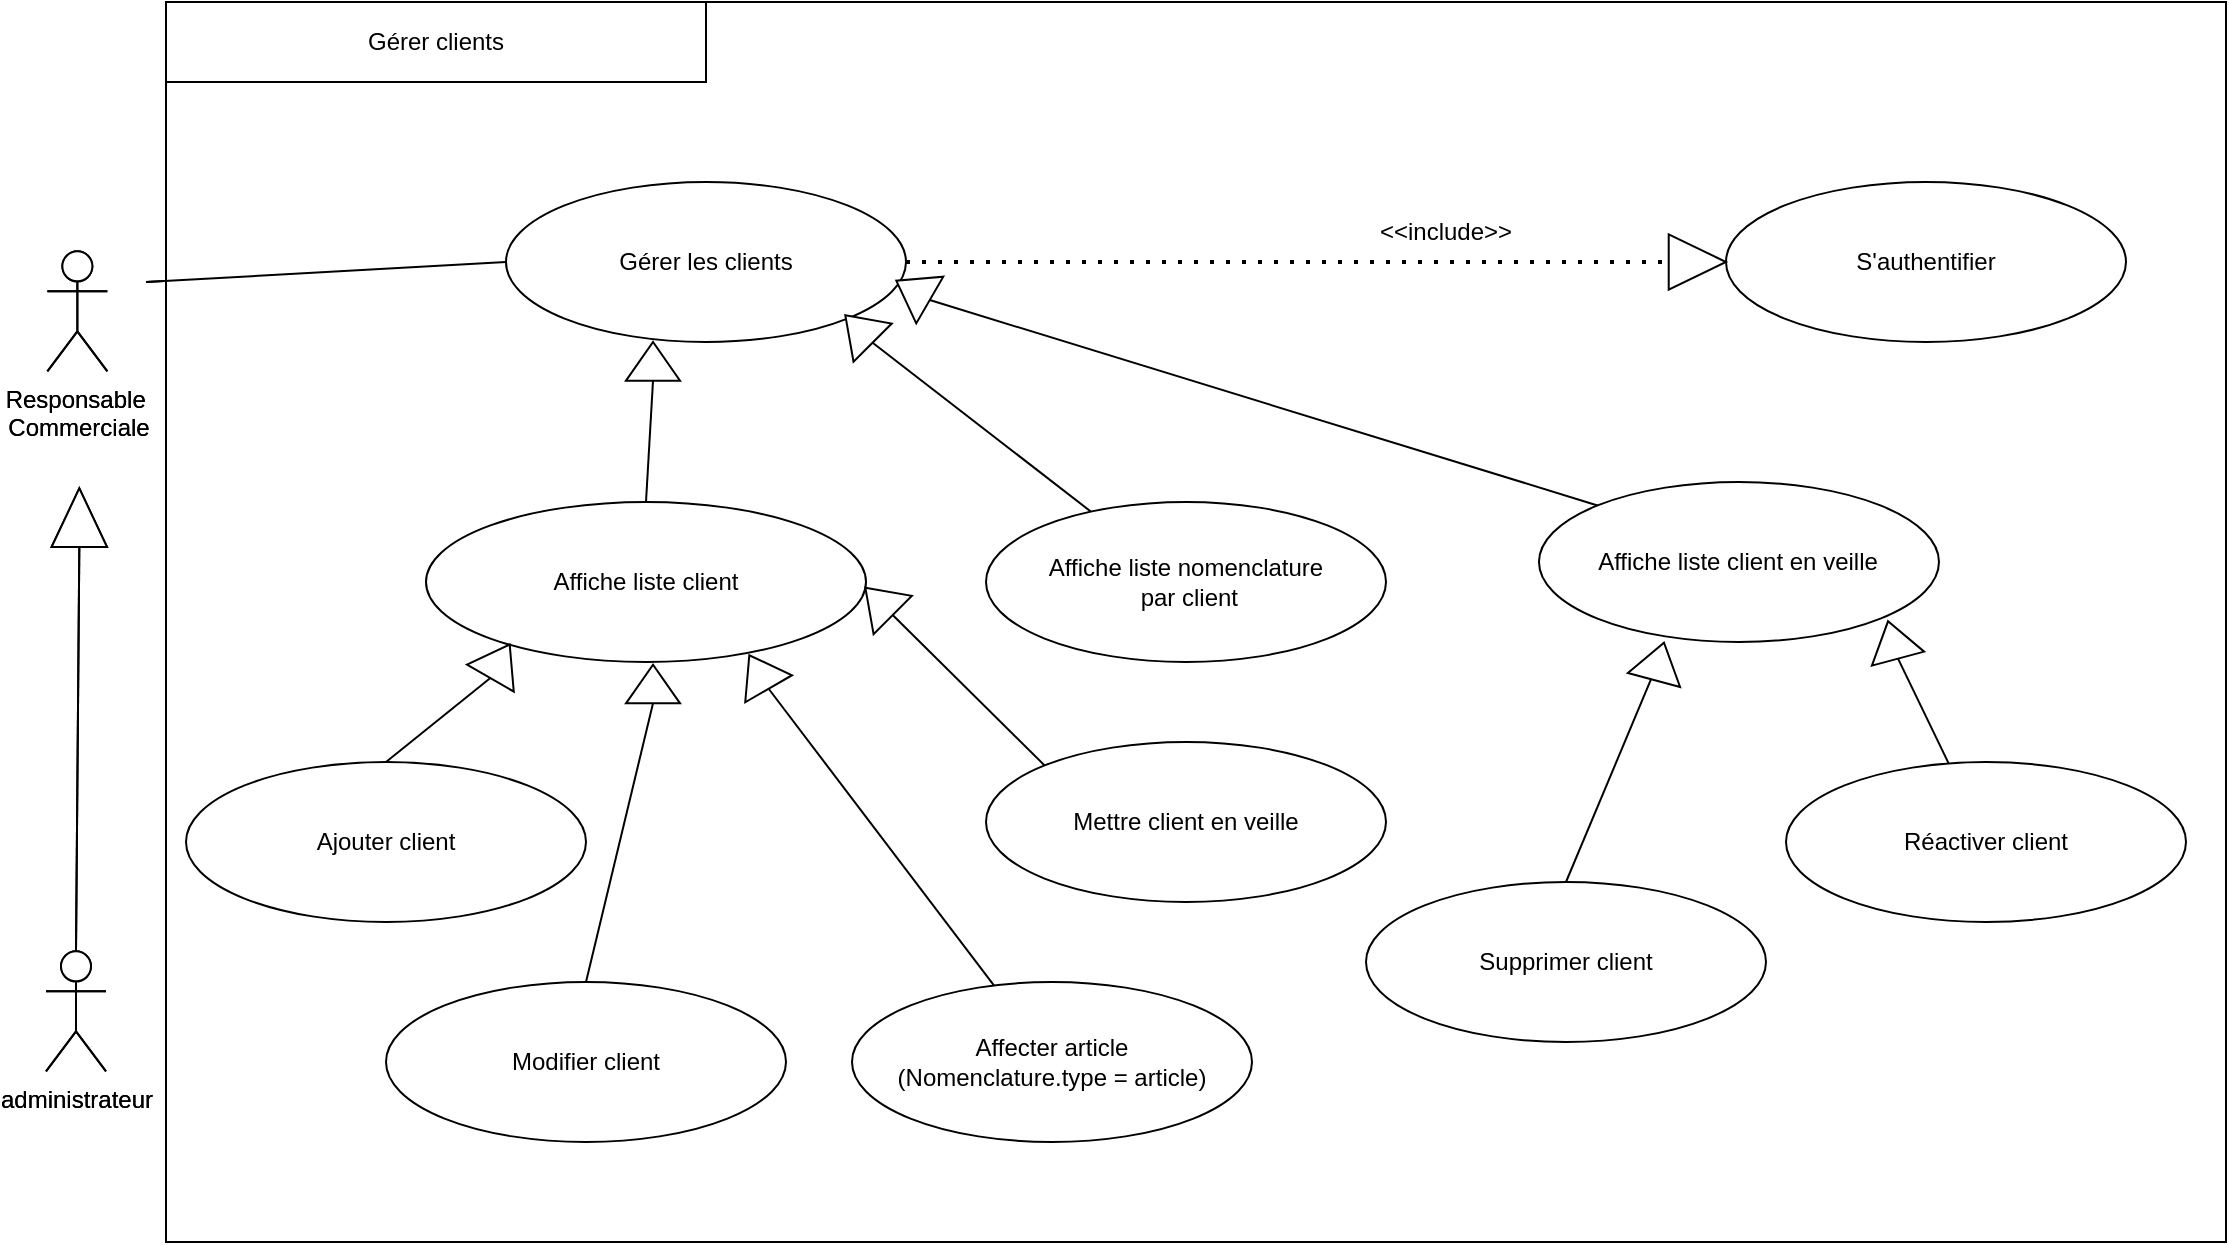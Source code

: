 <mxfile version="21.3.6" type="gitlab">
  <diagram name="Page-1" id="1Jm4oJgx9eYc-Yt_YUTq">
    <mxGraphModel dx="2446" dy="788" grid="1" gridSize="10" guides="1" tooltips="1" connect="1" arrows="1" fold="1" page="1" pageScale="1" pageWidth="827" pageHeight="1169" math="0" shadow="0">
      <root>
        <mxCell id="0" />
        <mxCell id="1" parent="0" />
        <mxCell id="olYB9TG9YDRG8_5HBAq5-1" value="" style="rounded=0;whiteSpace=wrap;html=1;" vertex="1" parent="1">
          <mxGeometry x="-370" y="340" width="820" height="620" as="geometry" />
        </mxCell>
        <mxCell id="olYB9TG9YDRG8_5HBAq5-2" value="Responsable&amp;nbsp;&lt;br&gt;Commerciale" style="shape=umlActor;verticalLabelPosition=bottom;verticalAlign=top;html=1;outlineConnect=0;" vertex="1" parent="1">
          <mxGeometry x="-429.32" y="464.66" width="30" height="60" as="geometry" />
        </mxCell>
        <mxCell id="olYB9TG9YDRG8_5HBAq5-3" value="administrateur" style="shape=umlActor;verticalLabelPosition=bottom;verticalAlign=top;html=1;outlineConnect=0;" vertex="1" parent="1">
          <mxGeometry x="-430" y="814.66" width="30" height="60" as="geometry" />
        </mxCell>
        <mxCell id="olYB9TG9YDRG8_5HBAq5-4" value="Gérer les commandes" style="ellipse;whiteSpace=wrap;html=1;" vertex="1" parent="1">
          <mxGeometry x="-200" y="430" width="200" height="80" as="geometry" />
        </mxCell>
        <mxCell id="olYB9TG9YDRG8_5HBAq5-5" value="" style="endArrow=none;html=1;rounded=0;entryX=0;entryY=0.5;entryDx=0;entryDy=0;" edge="1" parent="1" target="olYB9TG9YDRG8_5HBAq5-4">
          <mxGeometry width="50" height="50" relative="1" as="geometry">
            <mxPoint x="-380" y="480" as="sourcePoint" />
            <mxPoint x="240" y="770" as="targetPoint" />
          </mxGeometry>
        </mxCell>
        <mxCell id="olYB9TG9YDRG8_5HBAq5-6" value="S&#39;authentifier" style="ellipse;whiteSpace=wrap;html=1;" vertex="1" parent="1">
          <mxGeometry x="190" y="433.17" width="200" height="80" as="geometry" />
        </mxCell>
        <mxCell id="olYB9TG9YDRG8_5HBAq5-7" value="Affiche liste commande" style="ellipse;whiteSpace=wrap;html=1;" vertex="1" parent="1">
          <mxGeometry x="-240" y="590.0" width="220" height="80" as="geometry" />
        </mxCell>
        <mxCell id="olYB9TG9YDRG8_5HBAq5-8" value="" style="endArrow=none;html=1;rounded=0;exitX=0.5;exitY=0;exitDx=0;exitDy=0;entryX=0;entryY=0.5;entryDx=0;entryDy=0;" edge="1" parent="1" source="olYB9TG9YDRG8_5HBAq5-7" target="olYB9TG9YDRG8_5HBAq5-16">
          <mxGeometry width="50" height="50" relative="1" as="geometry">
            <mxPoint x="50" y="720" as="sourcePoint" />
            <mxPoint x="-183.378" y="545.51" as="targetPoint" />
          </mxGeometry>
        </mxCell>
        <mxCell id="olYB9TG9YDRG8_5HBAq5-9" value="Ajouter commande" style="ellipse;whiteSpace=wrap;html=1;" vertex="1" parent="1">
          <mxGeometry x="-360" y="720" width="200" height="80" as="geometry" />
        </mxCell>
        <mxCell id="olYB9TG9YDRG8_5HBAq5-10" value="" style="endArrow=none;dashed=1;html=1;dashPattern=1 3;strokeWidth=2;rounded=0;exitX=1;exitY=0.5;exitDx=0;exitDy=0;entryX=0;entryY=0.5;entryDx=0;entryDy=0;" edge="1" parent="1" source="olYB9TG9YDRG8_5HBAq5-4" target="olYB9TG9YDRG8_5HBAq5-11">
          <mxGeometry width="50" height="50" relative="1" as="geometry">
            <mxPoint x="50" y="720" as="sourcePoint" />
            <mxPoint x="100" y="670" as="targetPoint" />
          </mxGeometry>
        </mxCell>
        <mxCell id="olYB9TG9YDRG8_5HBAq5-11" value="" style="triangle;whiteSpace=wrap;html=1;rotation=0;" vertex="1" parent="1">
          <mxGeometry x="161.36" y="460.0" width="28.64" height="27.71" as="geometry" />
        </mxCell>
        <mxCell id="olYB9TG9YDRG8_5HBAq5-12" value="&amp;lt;&amp;lt;include&amp;gt;&amp;gt;" style="text;html=1;strokeColor=none;fillColor=none;align=center;verticalAlign=middle;whiteSpace=wrap;rounded=0;" vertex="1" parent="1">
          <mxGeometry x="70" y="444.66" width="40" height="20" as="geometry" />
        </mxCell>
        <mxCell id="olYB9TG9YDRG8_5HBAq5-13" value="" style="endArrow=none;html=1;rounded=0;entryX=0;entryY=0.5;entryDx=0;entryDy=0;exitX=0.5;exitY=0;exitDx=0;exitDy=0;" edge="1" parent="1" source="olYB9TG9YDRG8_5HBAq5-9" target="olYB9TG9YDRG8_5HBAq5-15">
          <mxGeometry width="50" height="50" relative="1" as="geometry">
            <mxPoint x="30" y="916" as="sourcePoint" />
            <mxPoint x="-26.831" y="720.686" as="targetPoint" />
          </mxGeometry>
        </mxCell>
        <mxCell id="olYB9TG9YDRG8_5HBAq5-14" value="Gérer commandes" style="rounded=0;whiteSpace=wrap;html=1;" vertex="1" parent="1">
          <mxGeometry x="-370" y="340" width="270" height="40" as="geometry" />
        </mxCell>
        <mxCell id="olYB9TG9YDRG8_5HBAq5-15" value="" style="triangle;whiteSpace=wrap;html=1;rotation=-150;direction=south;" vertex="1" parent="1">
          <mxGeometry x="-216.49" y="660" width="27.02" height="19.32" as="geometry" />
        </mxCell>
        <mxCell id="olYB9TG9YDRG8_5HBAq5-16" value="" style="triangle;whiteSpace=wrap;html=1;rotation=-180;direction=south;" vertex="1" parent="1">
          <mxGeometry x="-140" y="510.0" width="27.02" height="19.32" as="geometry" />
        </mxCell>
        <mxCell id="olYB9TG9YDRG8_5HBAq5-17" value="Affiche liste commande fermée" style="ellipse;whiteSpace=wrap;html=1;" vertex="1" parent="1">
          <mxGeometry x="220" y="584" width="200" height="80" as="geometry" />
        </mxCell>
        <mxCell id="olYB9TG9YDRG8_5HBAq5-18" value="" style="triangle;whiteSpace=wrap;html=1;rotation=-225;direction=south;" vertex="1" parent="1">
          <mxGeometry x="-27" y="493.85" width="27.02" height="19.32" as="geometry" />
        </mxCell>
        <mxCell id="olYB9TG9YDRG8_5HBAq5-19" value="" style="endArrow=none;html=1;rounded=0;entryX=0;entryY=0.5;entryDx=0;entryDy=0;" edge="1" parent="1" source="olYB9TG9YDRG8_5HBAq5-17" target="olYB9TG9YDRG8_5HBAq5-18">
          <mxGeometry width="50" height="50" relative="1" as="geometry">
            <mxPoint x="-31" y="612" as="sourcePoint" />
            <mxPoint x="-106" y="530" as="targetPoint" />
          </mxGeometry>
        </mxCell>
        <mxCell id="olYB9TG9YDRG8_5HBAq5-20" value="Fermer commande" style="ellipse;whiteSpace=wrap;html=1;" vertex="1" parent="1">
          <mxGeometry x="40.0" y="710.0" width="200" height="80" as="geometry" />
        </mxCell>
        <mxCell id="olYB9TG9YDRG8_5HBAq5-21" value="" style="triangle;whiteSpace=wrap;html=1;rotation=-225;direction=south;" vertex="1" parent="1">
          <mxGeometry x="-27" y="630" width="27.02" height="19.32" as="geometry" />
        </mxCell>
        <mxCell id="olYB9TG9YDRG8_5HBAq5-22" value="" style="endArrow=none;html=1;rounded=0;entryX=0;entryY=0.5;entryDx=0;entryDy=0;exitX=0;exitY=0;exitDx=0;exitDy=0;" edge="1" parent="1" source="olYB9TG9YDRG8_5HBAq5-20" target="olYB9TG9YDRG8_5HBAq5-21">
          <mxGeometry width="50" height="50" relative="1" as="geometry">
            <mxPoint x="-31" y="612" as="sourcePoint" />
            <mxPoint x="-106" y="530" as="targetPoint" />
          </mxGeometry>
        </mxCell>
        <mxCell id="olYB9TG9YDRG8_5HBAq5-23" value="Modifier commande" style="ellipse;whiteSpace=wrap;html=1;" vertex="1" parent="1">
          <mxGeometry x="-260" y="830" width="200" height="80" as="geometry" />
        </mxCell>
        <mxCell id="olYB9TG9YDRG8_5HBAq5-24" value="Annuler commande" style="ellipse;whiteSpace=wrap;html=1;" vertex="1" parent="1">
          <mxGeometry x="230" y="830.0" width="200" height="80" as="geometry" />
        </mxCell>
        <mxCell id="olYB9TG9YDRG8_5HBAq5-25" value="" style="endArrow=none;html=1;rounded=0;exitX=0.5;exitY=0;exitDx=0;exitDy=0;entryX=0.515;entryY=0.494;entryDx=0;entryDy=0;entryPerimeter=0;" edge="1" parent="1" source="olYB9TG9YDRG8_5HBAq5-24" target="olYB9TG9YDRG8_5HBAq5-26">
          <mxGeometry width="50" height="50" relative="1" as="geometry">
            <mxPoint x="-176" y="600" as="sourcePoint" />
            <mxPoint x="-176" y="550" as="targetPoint" />
          </mxGeometry>
        </mxCell>
        <mxCell id="olYB9TG9YDRG8_5HBAq5-26" value="" style="triangle;whiteSpace=wrap;html=1;rotation=-180;direction=south;" vertex="1" parent="1">
          <mxGeometry x="316.49" y="660" width="27.02" height="19.32" as="geometry" />
        </mxCell>
        <mxCell id="olYB9TG9YDRG8_5HBAq5-27" value="" style="endArrow=none;html=1;rounded=0;exitX=0.5;exitY=0;exitDx=0;exitDy=0;entryX=0;entryY=0.5;entryDx=0;entryDy=0;" edge="1" parent="1" source="olYB9TG9YDRG8_5HBAq5-23" target="olYB9TG9YDRG8_5HBAq5-28">
          <mxGeometry width="50" height="50" relative="1" as="geometry">
            <mxPoint x="30" y="745" as="sourcePoint" />
            <mxPoint x="-40" y="686" as="targetPoint" />
          </mxGeometry>
        </mxCell>
        <mxCell id="olYB9TG9YDRG8_5HBAq5-28" value="" style="triangle;whiteSpace=wrap;html=1;rotation=-180;direction=south;" vertex="1" parent="1">
          <mxGeometry x="-140" y="671.34" width="27.02" height="19.32" as="geometry" />
        </mxCell>
        <mxCell id="olYB9TG9YDRG8_5HBAq5-29" value="Affecter article &lt;br&gt;(Nomenclature.type = article)" style="ellipse;whiteSpace=wrap;html=1;" vertex="1" parent="1">
          <mxGeometry x="-27.0" y="830.0" width="200" height="80" as="geometry" />
        </mxCell>
        <mxCell id="olYB9TG9YDRG8_5HBAq5-30" value="" style="endArrow=none;html=1;rounded=0;entryX=0;entryY=0.5;entryDx=0;entryDy=0;" edge="1" parent="1" source="olYB9TG9YDRG8_5HBAq5-29" target="olYB9TG9YDRG8_5HBAq5-31">
          <mxGeometry width="50" height="50" relative="1" as="geometry">
            <mxPoint x="-150" y="840" as="sourcePoint" />
            <mxPoint x="-116" y="701" as="targetPoint" />
          </mxGeometry>
        </mxCell>
        <mxCell id="olYB9TG9YDRG8_5HBAq5-31" value="" style="triangle;whiteSpace=wrap;html=1;rotation=-210;direction=south;" vertex="1" parent="1">
          <mxGeometry x="-87.02" y="665.34" width="27.02" height="19.32" as="geometry" />
        </mxCell>
        <mxCell id="olYB9TG9YDRG8_5HBAq5-32" value="" style="endArrow=none;html=1;rounded=0;exitX=0.5;exitY=0;exitDx=0;exitDy=0;exitPerimeter=0;entryX=0;entryY=0.5;entryDx=0;entryDy=0;" edge="1" parent="1" source="olYB9TG9YDRG8_5HBAq5-3" target="olYB9TG9YDRG8_5HBAq5-33">
          <mxGeometry width="50" height="50" relative="1" as="geometry">
            <mxPoint x="-415" y="815" as="sourcePoint" />
            <mxPoint x="-414" y="592" as="targetPoint" />
          </mxGeometry>
        </mxCell>
        <mxCell id="olYB9TG9YDRG8_5HBAq5-33" value="" style="triangle;whiteSpace=wrap;html=1;rotation=-90;" vertex="1" parent="1">
          <mxGeometry x="-428" y="584.0" width="29.32" height="27.71" as="geometry" />
        </mxCell>
        <mxCell id="olYB9TG9YDRG8_5HBAq5-34" value="" style="rounded=0;whiteSpace=wrap;html=1;" vertex="1" parent="1">
          <mxGeometry x="-370" y="340" width="1030" height="620" as="geometry" />
        </mxCell>
        <mxCell id="olYB9TG9YDRG8_5HBAq5-35" value="Responsable&amp;nbsp;&lt;br&gt;Commerciale" style="shape=umlActor;verticalLabelPosition=bottom;verticalAlign=top;html=1;outlineConnect=0;" vertex="1" parent="1">
          <mxGeometry x="-429.32" y="464.66" width="30" height="60" as="geometry" />
        </mxCell>
        <mxCell id="olYB9TG9YDRG8_5HBAq5-36" value="administrateur" style="shape=umlActor;verticalLabelPosition=bottom;verticalAlign=top;html=1;outlineConnect=0;" vertex="1" parent="1">
          <mxGeometry x="-430" y="814.66" width="30" height="60" as="geometry" />
        </mxCell>
        <mxCell id="olYB9TG9YDRG8_5HBAq5-37" value="Gérer les clients" style="ellipse;whiteSpace=wrap;html=1;" vertex="1" parent="1">
          <mxGeometry x="-200" y="430" width="200" height="80" as="geometry" />
        </mxCell>
        <mxCell id="olYB9TG9YDRG8_5HBAq5-38" value="" style="endArrow=none;html=1;rounded=0;entryX=0;entryY=0.5;entryDx=0;entryDy=0;" edge="1" parent="1" target="olYB9TG9YDRG8_5HBAq5-37">
          <mxGeometry width="50" height="50" relative="1" as="geometry">
            <mxPoint x="-380" y="480" as="sourcePoint" />
            <mxPoint x="240" y="770" as="targetPoint" />
          </mxGeometry>
        </mxCell>
        <mxCell id="olYB9TG9YDRG8_5HBAq5-39" value="S&#39;authentifier" style="ellipse;whiteSpace=wrap;html=1;" vertex="1" parent="1">
          <mxGeometry x="410" y="430" width="200" height="80" as="geometry" />
        </mxCell>
        <mxCell id="olYB9TG9YDRG8_5HBAq5-40" value="Affiche liste client" style="ellipse;whiteSpace=wrap;html=1;" vertex="1" parent="1">
          <mxGeometry x="-240" y="590.0" width="220" height="80" as="geometry" />
        </mxCell>
        <mxCell id="olYB9TG9YDRG8_5HBAq5-41" value="" style="endArrow=none;html=1;rounded=0;exitX=0.5;exitY=0;exitDx=0;exitDy=0;entryX=0;entryY=0.5;entryDx=0;entryDy=0;" edge="1" parent="1" source="olYB9TG9YDRG8_5HBAq5-40" target="olYB9TG9YDRG8_5HBAq5-49">
          <mxGeometry width="50" height="50" relative="1" as="geometry">
            <mxPoint x="50" y="720" as="sourcePoint" />
            <mxPoint x="-183.378" y="545.51" as="targetPoint" />
          </mxGeometry>
        </mxCell>
        <mxCell id="olYB9TG9YDRG8_5HBAq5-42" value="Ajouter client" style="ellipse;whiteSpace=wrap;html=1;" vertex="1" parent="1">
          <mxGeometry x="-360" y="720" width="200" height="80" as="geometry" />
        </mxCell>
        <mxCell id="olYB9TG9YDRG8_5HBAq5-43" value="" style="endArrow=none;dashed=1;html=1;dashPattern=1 3;strokeWidth=2;rounded=0;exitX=1;exitY=0.5;exitDx=0;exitDy=0;entryX=0;entryY=0.5;entryDx=0;entryDy=0;" edge="1" parent="1" source="olYB9TG9YDRG8_5HBAq5-37" target="olYB9TG9YDRG8_5HBAq5-44">
          <mxGeometry width="50" height="50" relative="1" as="geometry">
            <mxPoint x="50" y="720" as="sourcePoint" />
            <mxPoint x="100" y="670" as="targetPoint" />
          </mxGeometry>
        </mxCell>
        <mxCell id="olYB9TG9YDRG8_5HBAq5-44" value="" style="triangle;whiteSpace=wrap;html=1;rotation=0;" vertex="1" parent="1">
          <mxGeometry x="381.36" y="456.14" width="28.64" height="27.71" as="geometry" />
        </mxCell>
        <mxCell id="olYB9TG9YDRG8_5HBAq5-45" value="&amp;lt;&amp;lt;include&amp;gt;&amp;gt;" style="text;html=1;strokeColor=none;fillColor=none;align=center;verticalAlign=middle;whiteSpace=wrap;rounded=0;" vertex="1" parent="1">
          <mxGeometry x="250" y="444.66" width="40" height="20" as="geometry" />
        </mxCell>
        <mxCell id="olYB9TG9YDRG8_5HBAq5-46" value="" style="endArrow=none;html=1;rounded=0;entryX=0;entryY=0.5;entryDx=0;entryDy=0;exitX=0.5;exitY=0;exitDx=0;exitDy=0;" edge="1" parent="1" source="olYB9TG9YDRG8_5HBAq5-42" target="olYB9TG9YDRG8_5HBAq5-48">
          <mxGeometry width="50" height="50" relative="1" as="geometry">
            <mxPoint x="30" y="916" as="sourcePoint" />
            <mxPoint x="-26.831" y="720.686" as="targetPoint" />
          </mxGeometry>
        </mxCell>
        <mxCell id="olYB9TG9YDRG8_5HBAq5-47" value="Gérer clients" style="rounded=0;whiteSpace=wrap;html=1;" vertex="1" parent="1">
          <mxGeometry x="-370" y="340" width="270" height="40" as="geometry" />
        </mxCell>
        <mxCell id="olYB9TG9YDRG8_5HBAq5-48" value="" style="triangle;whiteSpace=wrap;html=1;rotation=-150;direction=south;" vertex="1" parent="1">
          <mxGeometry x="-216.49" y="660" width="27.02" height="19.32" as="geometry" />
        </mxCell>
        <mxCell id="olYB9TG9YDRG8_5HBAq5-49" value="" style="triangle;whiteSpace=wrap;html=1;rotation=-180;direction=south;" vertex="1" parent="1">
          <mxGeometry x="-140" y="510.0" width="27.02" height="19.32" as="geometry" />
        </mxCell>
        <mxCell id="olYB9TG9YDRG8_5HBAq5-50" value="Affiche liste client en veille" style="ellipse;whiteSpace=wrap;html=1;" vertex="1" parent="1">
          <mxGeometry x="316.49" y="580" width="200" height="80" as="geometry" />
        </mxCell>
        <mxCell id="olYB9TG9YDRG8_5HBAq5-51" value="" style="triangle;whiteSpace=wrap;html=1;rotation=-225;direction=south;" vertex="1" parent="1">
          <mxGeometry x="-37.02" y="493.85" width="27.02" height="19.32" as="geometry" />
        </mxCell>
        <mxCell id="olYB9TG9YDRG8_5HBAq5-52" value="" style="endArrow=none;html=1;rounded=0;entryX=0;entryY=0.5;entryDx=0;entryDy=0;exitX=0.27;exitY=0.075;exitDx=0;exitDy=0;exitPerimeter=0;" edge="1" parent="1" source="olYB9TG9YDRG8_5HBAq5-70" target="olYB9TG9YDRG8_5HBAq5-51">
          <mxGeometry width="50" height="50" relative="1" as="geometry">
            <mxPoint x="-31" y="612" as="sourcePoint" />
            <mxPoint x="-106" y="530" as="targetPoint" />
          </mxGeometry>
        </mxCell>
        <mxCell id="olYB9TG9YDRG8_5HBAq5-53" value="Mettre client en veille" style="ellipse;whiteSpace=wrap;html=1;" vertex="1" parent="1">
          <mxGeometry x="40.0" y="710.0" width="200" height="80" as="geometry" />
        </mxCell>
        <mxCell id="olYB9TG9YDRG8_5HBAq5-54" value="" style="triangle;whiteSpace=wrap;html=1;rotation=-225;direction=south;" vertex="1" parent="1">
          <mxGeometry x="-27" y="630" width="27.02" height="19.32" as="geometry" />
        </mxCell>
        <mxCell id="olYB9TG9YDRG8_5HBAq5-55" value="" style="endArrow=none;html=1;rounded=0;entryX=0;entryY=0.5;entryDx=0;entryDy=0;exitX=0;exitY=0;exitDx=0;exitDy=0;" edge="1" parent="1" source="olYB9TG9YDRG8_5HBAq5-53" target="olYB9TG9YDRG8_5HBAq5-54">
          <mxGeometry width="50" height="50" relative="1" as="geometry">
            <mxPoint x="-31" y="612" as="sourcePoint" />
            <mxPoint x="-106" y="530" as="targetPoint" />
          </mxGeometry>
        </mxCell>
        <mxCell id="olYB9TG9YDRG8_5HBAq5-56" value="Modifier client" style="ellipse;whiteSpace=wrap;html=1;" vertex="1" parent="1">
          <mxGeometry x="-260" y="830" width="200" height="80" as="geometry" />
        </mxCell>
        <mxCell id="olYB9TG9YDRG8_5HBAq5-57" value="Supprimer client" style="ellipse;whiteSpace=wrap;html=1;" vertex="1" parent="1">
          <mxGeometry x="230" y="780.0" width="200" height="80" as="geometry" />
        </mxCell>
        <mxCell id="olYB9TG9YDRG8_5HBAq5-58" value="" style="endArrow=none;html=1;rounded=0;exitX=0.5;exitY=0;exitDx=0;exitDy=0;entryX=0.515;entryY=0.494;entryDx=0;entryDy=0;entryPerimeter=0;" edge="1" parent="1" source="olYB9TG9YDRG8_5HBAq5-57" target="olYB9TG9YDRG8_5HBAq5-59">
          <mxGeometry width="50" height="50" relative="1" as="geometry">
            <mxPoint x="-176" y="600" as="sourcePoint" />
            <mxPoint x="-176" y="550" as="targetPoint" />
          </mxGeometry>
        </mxCell>
        <mxCell id="olYB9TG9YDRG8_5HBAq5-59" value="" style="triangle;whiteSpace=wrap;html=1;rotation=-165;direction=south;" vertex="1" parent="1">
          <mxGeometry x="362.98" y="660" width="27.02" height="19.32" as="geometry" />
        </mxCell>
        <mxCell id="olYB9TG9YDRG8_5HBAq5-60" value="" style="endArrow=none;html=1;rounded=0;exitX=0.5;exitY=0;exitDx=0;exitDy=0;entryX=0;entryY=0.5;entryDx=0;entryDy=0;" edge="1" parent="1" source="olYB9TG9YDRG8_5HBAq5-56" target="olYB9TG9YDRG8_5HBAq5-61">
          <mxGeometry width="50" height="50" relative="1" as="geometry">
            <mxPoint x="30" y="745" as="sourcePoint" />
            <mxPoint x="-40" y="686" as="targetPoint" />
          </mxGeometry>
        </mxCell>
        <mxCell id="olYB9TG9YDRG8_5HBAq5-61" value="" style="triangle;whiteSpace=wrap;html=1;rotation=-180;direction=south;" vertex="1" parent="1">
          <mxGeometry x="-140" y="671.34" width="27.02" height="19.32" as="geometry" />
        </mxCell>
        <mxCell id="olYB9TG9YDRG8_5HBAq5-62" value="Affecter article&lt;br&gt;(Nomenclature.type = article)" style="ellipse;whiteSpace=wrap;html=1;" vertex="1" parent="1">
          <mxGeometry x="-27.0" y="830.0" width="200" height="80" as="geometry" />
        </mxCell>
        <mxCell id="olYB9TG9YDRG8_5HBAq5-63" value="" style="endArrow=none;html=1;rounded=0;entryX=0;entryY=0.5;entryDx=0;entryDy=0;" edge="1" parent="1" source="olYB9TG9YDRG8_5HBAq5-62" target="olYB9TG9YDRG8_5HBAq5-64">
          <mxGeometry width="50" height="50" relative="1" as="geometry">
            <mxPoint x="-150" y="840" as="sourcePoint" />
            <mxPoint x="-116" y="701" as="targetPoint" />
          </mxGeometry>
        </mxCell>
        <mxCell id="olYB9TG9YDRG8_5HBAq5-64" value="" style="triangle;whiteSpace=wrap;html=1;rotation=-210;direction=south;" vertex="1" parent="1">
          <mxGeometry x="-87.02" y="665.34" width="27.02" height="19.32" as="geometry" />
        </mxCell>
        <mxCell id="olYB9TG9YDRG8_5HBAq5-65" value="" style="endArrow=none;html=1;rounded=0;exitX=0.5;exitY=0;exitDx=0;exitDy=0;exitPerimeter=0;entryX=0;entryY=0.5;entryDx=0;entryDy=0;" edge="1" parent="1" source="olYB9TG9YDRG8_5HBAq5-36" target="olYB9TG9YDRG8_5HBAq5-66">
          <mxGeometry width="50" height="50" relative="1" as="geometry">
            <mxPoint x="-415" y="815" as="sourcePoint" />
            <mxPoint x="-414" y="592" as="targetPoint" />
          </mxGeometry>
        </mxCell>
        <mxCell id="olYB9TG9YDRG8_5HBAq5-66" value="" style="triangle;whiteSpace=wrap;html=1;rotation=-90;" vertex="1" parent="1">
          <mxGeometry x="-428" y="584.0" width="29.32" height="27.71" as="geometry" />
        </mxCell>
        <mxCell id="olYB9TG9YDRG8_5HBAq5-67" value="Réactiver client" style="ellipse;whiteSpace=wrap;html=1;" vertex="1" parent="1">
          <mxGeometry x="440" y="720.0" width="200" height="80" as="geometry" />
        </mxCell>
        <mxCell id="olYB9TG9YDRG8_5HBAq5-68" value="" style="triangle;whiteSpace=wrap;html=1;rotation=-195;direction=south;" vertex="1" parent="1">
          <mxGeometry x="480" y="649.32" width="27.02" height="19.32" as="geometry" />
        </mxCell>
        <mxCell id="olYB9TG9YDRG8_5HBAq5-69" value="" style="endArrow=none;html=1;rounded=0;entryX=0;entryY=0.5;entryDx=0;entryDy=0;" edge="1" parent="1" source="olYB9TG9YDRG8_5HBAq5-67" target="olYB9TG9YDRG8_5HBAq5-68">
          <mxGeometry width="50" height="50" relative="1" as="geometry">
            <mxPoint x="370" y="800" as="sourcePoint" />
            <mxPoint x="410" y="660" as="targetPoint" />
          </mxGeometry>
        </mxCell>
        <mxCell id="olYB9TG9YDRG8_5HBAq5-70" value="Affiche liste nomenclature&lt;br&gt;&amp;nbsp;par client" style="ellipse;whiteSpace=wrap;html=1;" vertex="1" parent="1">
          <mxGeometry x="40" y="590" width="200" height="80" as="geometry" />
        </mxCell>
        <mxCell id="olYB9TG9YDRG8_5HBAq5-71" value="" style="endArrow=none;html=1;rounded=0;exitX=0;exitY=0;exitDx=0;exitDy=0;entryX=0;entryY=0.5;entryDx=0;entryDy=0;" edge="1" parent="1" source="olYB9TG9YDRG8_5HBAq5-50" target="olYB9TG9YDRG8_5HBAq5-72">
          <mxGeometry width="50" height="50" relative="1" as="geometry">
            <mxPoint x="104" y="606" as="sourcePoint" />
            <mxPoint x="3" y="520" as="targetPoint" />
          </mxGeometry>
        </mxCell>
        <mxCell id="olYB9TG9YDRG8_5HBAq5-72" value="" style="triangle;whiteSpace=wrap;html=1;rotation=120;direction=south;" vertex="1" parent="1">
          <mxGeometry x="-10" y="474.53" width="27.02" height="19.32" as="geometry" />
        </mxCell>
      </root>
    </mxGraphModel>
  </diagram>
</mxfile>
